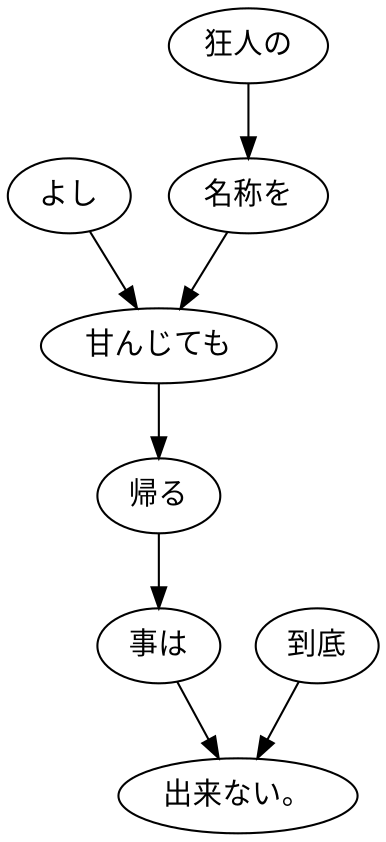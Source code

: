 digraph graph4330 {
	node0 [label="よし"];
	node1 [label="狂人の"];
	node2 [label="名称を"];
	node3 [label="甘んじても"];
	node4 [label="帰る"];
	node5 [label="事は"];
	node6 [label="到底"];
	node7 [label="出来ない。"];
	node0 -> node3;
	node1 -> node2;
	node2 -> node3;
	node3 -> node4;
	node4 -> node5;
	node5 -> node7;
	node6 -> node7;
}
